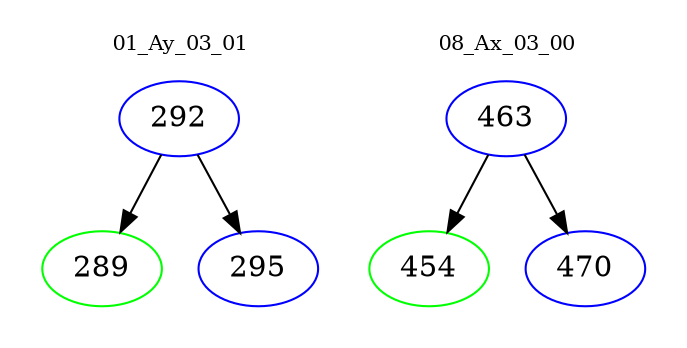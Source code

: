 digraph{
subgraph cluster_0 {
color = white
label = "01_Ay_03_01";
fontsize=10;
T0_292 [label="292", color="blue"]
T0_292 -> T0_289 [color="black"]
T0_289 [label="289", color="green"]
T0_292 -> T0_295 [color="black"]
T0_295 [label="295", color="blue"]
}
subgraph cluster_1 {
color = white
label = "08_Ax_03_00";
fontsize=10;
T1_463 [label="463", color="blue"]
T1_463 -> T1_454 [color="black"]
T1_454 [label="454", color="green"]
T1_463 -> T1_470 [color="black"]
T1_470 [label="470", color="blue"]
}
}
